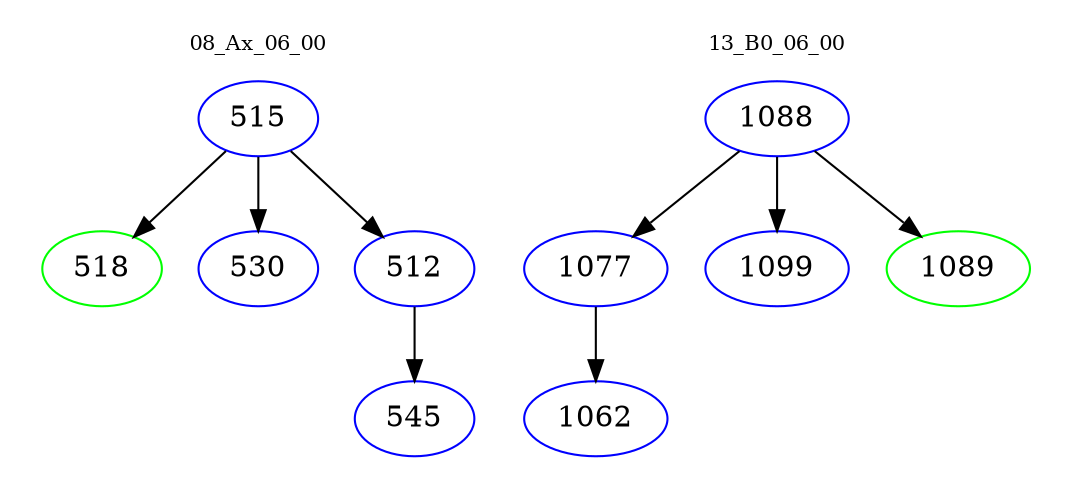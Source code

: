 digraph{
subgraph cluster_0 {
color = white
label = "08_Ax_06_00";
fontsize=10;
T0_515 [label="515", color="blue"]
T0_515 -> T0_518 [color="black"]
T0_518 [label="518", color="green"]
T0_515 -> T0_530 [color="black"]
T0_530 [label="530", color="blue"]
T0_515 -> T0_512 [color="black"]
T0_512 [label="512", color="blue"]
T0_512 -> T0_545 [color="black"]
T0_545 [label="545", color="blue"]
}
subgraph cluster_1 {
color = white
label = "13_B0_06_00";
fontsize=10;
T1_1088 [label="1088", color="blue"]
T1_1088 -> T1_1077 [color="black"]
T1_1077 [label="1077", color="blue"]
T1_1077 -> T1_1062 [color="black"]
T1_1062 [label="1062", color="blue"]
T1_1088 -> T1_1099 [color="black"]
T1_1099 [label="1099", color="blue"]
T1_1088 -> T1_1089 [color="black"]
T1_1089 [label="1089", color="green"]
}
}

